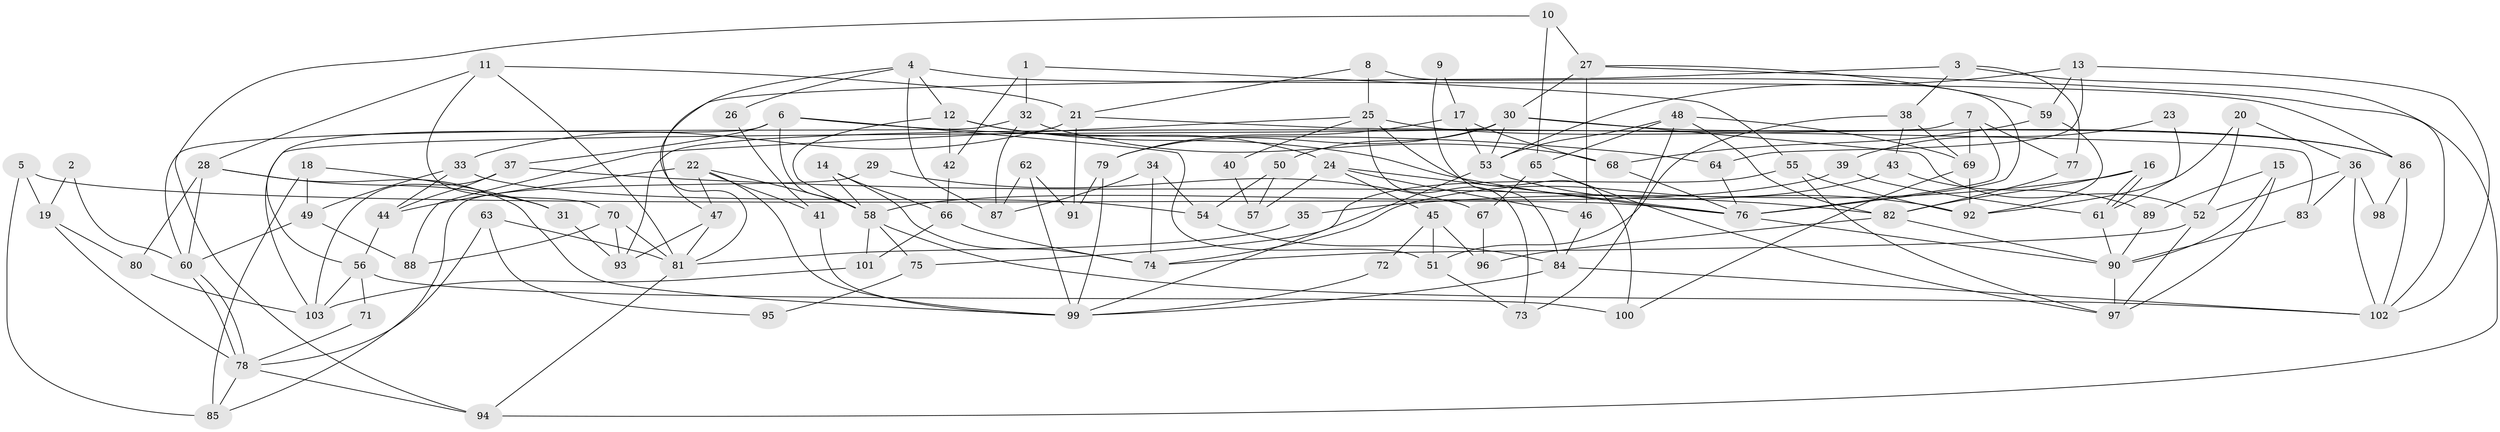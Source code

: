 // Generated by graph-tools (version 1.1) at 2025/36/03/09/25 02:36:25]
// undirected, 103 vertices, 206 edges
graph export_dot {
graph [start="1"]
  node [color=gray90,style=filled];
  1;
  2;
  3;
  4;
  5;
  6;
  7;
  8;
  9;
  10;
  11;
  12;
  13;
  14;
  15;
  16;
  17;
  18;
  19;
  20;
  21;
  22;
  23;
  24;
  25;
  26;
  27;
  28;
  29;
  30;
  31;
  32;
  33;
  34;
  35;
  36;
  37;
  38;
  39;
  40;
  41;
  42;
  43;
  44;
  45;
  46;
  47;
  48;
  49;
  50;
  51;
  52;
  53;
  54;
  55;
  56;
  57;
  58;
  59;
  60;
  61;
  62;
  63;
  64;
  65;
  66;
  67;
  68;
  69;
  70;
  71;
  72;
  73;
  74;
  75;
  76;
  77;
  78;
  79;
  80;
  81;
  82;
  83;
  84;
  85;
  86;
  87;
  88;
  89;
  90;
  91;
  92;
  93;
  94;
  95;
  96;
  97;
  98;
  99;
  100;
  101;
  102;
  103;
  1 -- 42;
  1 -- 55;
  1 -- 32;
  2 -- 60;
  2 -- 19;
  3 -- 38;
  3 -- 77;
  3 -- 47;
  3 -- 94;
  4 -- 81;
  4 -- 86;
  4 -- 12;
  4 -- 26;
  4 -- 87;
  5 -- 76;
  5 -- 85;
  5 -- 19;
  6 -- 37;
  6 -- 64;
  6 -- 51;
  6 -- 56;
  6 -- 58;
  7 -- 69;
  7 -- 93;
  7 -- 76;
  7 -- 77;
  8 -- 25;
  8 -- 21;
  8 -- 76;
  9 -- 17;
  9 -- 84;
  10 -- 27;
  10 -- 94;
  10 -- 65;
  11 -- 28;
  11 -- 81;
  11 -- 21;
  11 -- 70;
  12 -- 76;
  12 -- 24;
  12 -- 42;
  12 -- 58;
  13 -- 59;
  13 -- 102;
  13 -- 53;
  13 -- 64;
  14 -- 58;
  14 -- 74;
  14 -- 66;
  15 -- 90;
  15 -- 97;
  15 -- 89;
  16 -- 82;
  16 -- 61;
  16 -- 61;
  16 -- 35;
  17 -- 68;
  17 -- 79;
  17 -- 53;
  18 -- 49;
  18 -- 31;
  18 -- 85;
  19 -- 80;
  19 -- 78;
  20 -- 36;
  20 -- 52;
  20 -- 92;
  21 -- 91;
  21 -- 33;
  21 -- 83;
  22 -- 58;
  22 -- 44;
  22 -- 41;
  22 -- 47;
  22 -- 99;
  23 -- 39;
  23 -- 61;
  24 -- 76;
  24 -- 45;
  24 -- 46;
  24 -- 57;
  25 -- 100;
  25 -- 86;
  25 -- 40;
  25 -- 73;
  25 -- 88;
  26 -- 41;
  27 -- 102;
  27 -- 46;
  27 -- 30;
  27 -- 59;
  28 -- 99;
  28 -- 60;
  28 -- 31;
  28 -- 80;
  29 -- 67;
  29 -- 85;
  30 -- 53;
  30 -- 50;
  30 -- 52;
  30 -- 79;
  30 -- 86;
  30 -- 103;
  31 -- 93;
  32 -- 68;
  32 -- 60;
  32 -- 87;
  33 -- 49;
  33 -- 44;
  33 -- 54;
  34 -- 87;
  34 -- 54;
  34 -- 74;
  35 -- 81;
  36 -- 83;
  36 -- 52;
  36 -- 98;
  36 -- 102;
  37 -- 103;
  37 -- 82;
  37 -- 44;
  38 -- 43;
  38 -- 69;
  38 -- 51;
  39 -- 61;
  39 -- 58;
  40 -- 57;
  41 -- 99;
  42 -- 66;
  43 -- 89;
  43 -- 74;
  44 -- 56;
  45 -- 51;
  45 -- 72;
  45 -- 96;
  46 -- 84;
  47 -- 81;
  47 -- 93;
  48 -- 53;
  48 -- 73;
  48 -- 65;
  48 -- 69;
  48 -- 82;
  49 -- 60;
  49 -- 88;
  50 -- 54;
  50 -- 57;
  51 -- 73;
  52 -- 74;
  52 -- 97;
  53 -- 92;
  53 -- 99;
  54 -- 84;
  55 -- 97;
  55 -- 92;
  55 -- 75;
  56 -- 71;
  56 -- 100;
  56 -- 103;
  58 -- 75;
  58 -- 101;
  58 -- 102;
  59 -- 92;
  59 -- 68;
  60 -- 78;
  60 -- 78;
  61 -- 90;
  62 -- 99;
  62 -- 87;
  62 -- 91;
  63 -- 81;
  63 -- 78;
  63 -- 95;
  64 -- 76;
  65 -- 67;
  65 -- 97;
  66 -- 101;
  66 -- 74;
  67 -- 96;
  68 -- 76;
  69 -- 92;
  69 -- 100;
  70 -- 81;
  70 -- 88;
  70 -- 93;
  71 -- 78;
  72 -- 99;
  75 -- 95;
  76 -- 90;
  77 -- 82;
  78 -- 85;
  78 -- 94;
  79 -- 99;
  79 -- 91;
  80 -- 103;
  81 -- 94;
  82 -- 90;
  82 -- 96;
  83 -- 90;
  84 -- 99;
  84 -- 102;
  86 -- 102;
  86 -- 98;
  89 -- 90;
  90 -- 97;
  101 -- 103;
}
